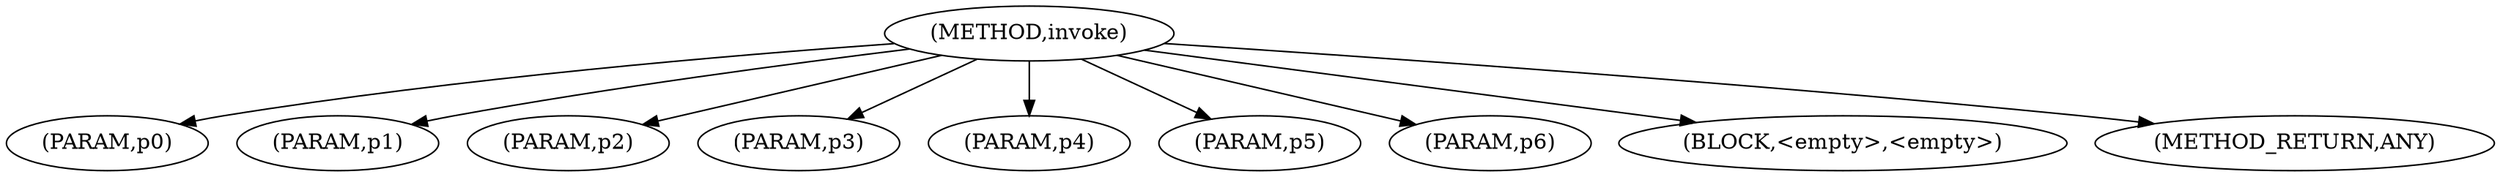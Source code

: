 digraph "invoke" {  
"401" [label = <(METHOD,invoke)> ]
"402" [label = <(PARAM,p0)> ]
"403" [label = <(PARAM,p1)> ]
"404" [label = <(PARAM,p2)> ]
"405" [label = <(PARAM,p3)> ]
"406" [label = <(PARAM,p4)> ]
"407" [label = <(PARAM,p5)> ]
"408" [label = <(PARAM,p6)> ]
"409" [label = <(BLOCK,&lt;empty&gt;,&lt;empty&gt;)> ]
"410" [label = <(METHOD_RETURN,ANY)> ]
  "401" -> "402" 
  "401" -> "403" 
  "401" -> "409" 
  "401" -> "404" 
  "401" -> "410" 
  "401" -> "405" 
  "401" -> "406" 
  "401" -> "407" 
  "401" -> "408" 
}
